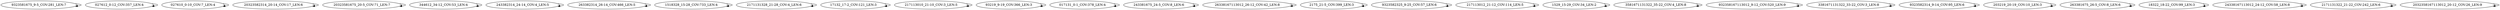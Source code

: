 digraph G {
    "9323581675_9-5_COV:281_LEN:7" -> "9323581675_9-5_COV:281_LEN:7";
    "027612_0-12_COV:357_LEN:4" -> "027612_0-12_COV:357_LEN:4";
    "027610_0-10_COV:7_LEN:4" -> "027610_0-10_COV:7_LEN:4";
    "20323582314_20-14_COV:17_LEN:6" -> "20323582314_20-14_COV:17_LEN:6";
    "20323581675_20-5_COV:71_LEN:7" -> "20323581675_20-5_COV:71_LEN:7";
    "344612_34-12_COV:53_LEN:4" -> "344612_34-12_COV:53_LEN:4";
    "243382314_24-14_COV:4_LEN:5" -> "243382314_24-14_COV:4_LEN:5";
    "263382314_26-14_COV:466_LEN:5" -> "263382314_26-14_COV:466_LEN:5";
    "1518328_15-28_COV:733_LEN:4" -> "1518328_15-28_COV:733_LEN:4";
    "2171131328_21-28_COV:4_LEN:6" -> "2171131328_21-28_COV:4_LEN:6";
    "17132_17-2_COV:121_LEN:3" -> "17132_17-2_COV:121_LEN:3";
    "217113010_21-10_COV:3_LEN:5" -> "217113010_21-10_COV:3_LEN:5";
    "93219_9-19_COV:366_LEN:3" -> "93219_9-19_COV:366_LEN:3";
    "017131_0-1_COV:378_LEN:4" -> "017131_0-1_COV:378_LEN:4";
    "243381675_24-5_COV:8_LEN:6" -> "243381675_24-5_COV:8_LEN:6";
    "26338167113012_26-12_COV:42_LEN:8" -> "26338167113012_26-12_COV:42_LEN:8";
    "2175_21-5_COV:399_LEN:3" -> "2175_21-5_COV:399_LEN:3";
    "9323582325_9-25_COV:57_LEN:6" -> "9323582325_9-25_COV:57_LEN:6";
    "217113012_21-12_COV:114_LEN:5" -> "217113012_21-12_COV:114_LEN:5";
    "1529_15-29_COV:34_LEN:2" -> "1529_15-29_COV:34_LEN:2";
    "3581671131322_35-22_COV:4_LEN:8" -> "3581671131322_35-22_COV:4_LEN:8";
    "932358167113012_9-12_COV:520_LEN:9" -> "932358167113012_9-12_COV:520_LEN:9";
    "3381671131322_33-22_COV:3_LEN:8" -> "3381671131322_33-22_COV:3_LEN:8";
    "9323582314_9-14_COV:95_LEN:6" -> "9323582314_9-14_COV:95_LEN:6";
    "203219_20-19_COV:10_LEN:3" -> "203219_20-19_COV:10_LEN:3";
    "263381675_26-5_COV:8_LEN:6" -> "263381675_26-5_COV:8_LEN:6";
    "18322_18-22_COV:99_LEN:3" -> "18322_18-22_COV:99_LEN:3";
    "24338167113012_24-12_COV:58_LEN:8" -> "24338167113012_24-12_COV:58_LEN:8";
    "2171131322_21-22_COV:242_LEN:6" -> "2171131322_21-22_COV:242_LEN:6";
    "2032358167113012_20-12_COV:26_LEN:9" -> "2032358167113012_20-12_COV:26_LEN:9";
}
